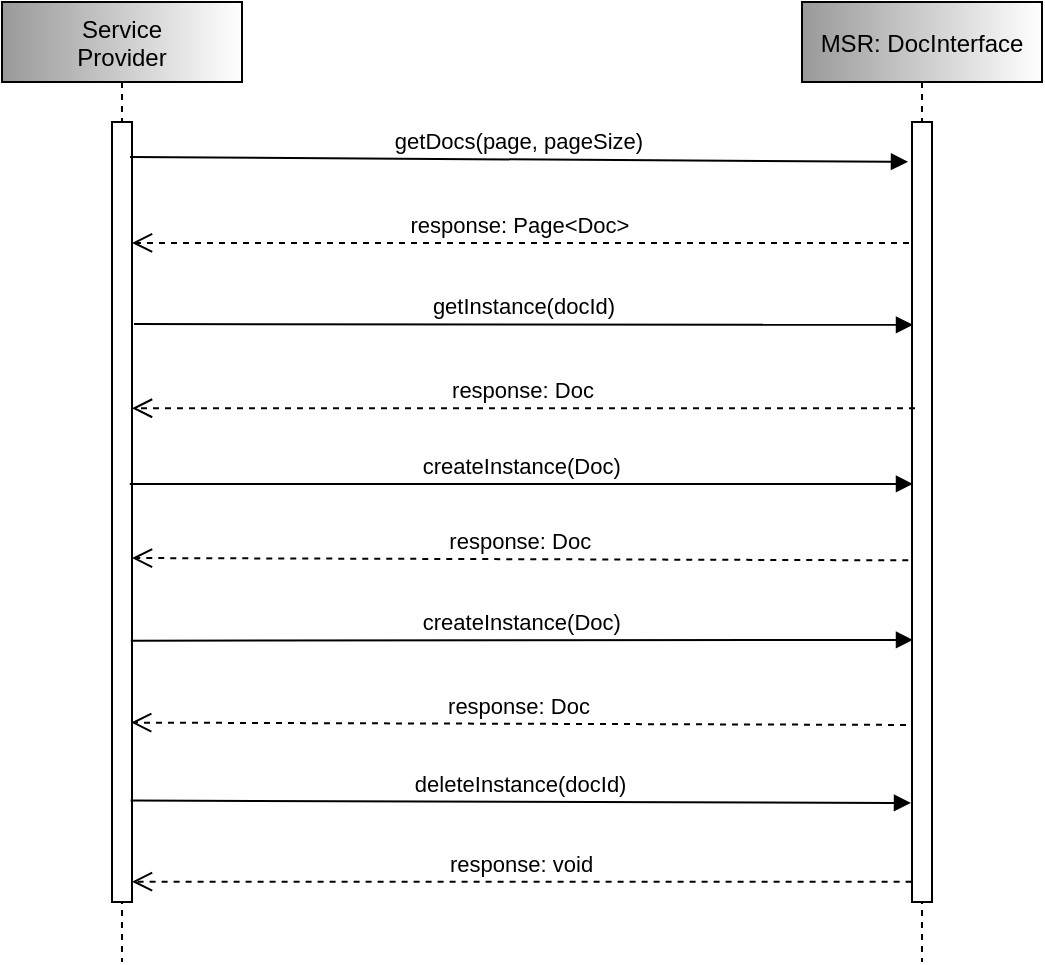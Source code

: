 <mxfile version="19.0.3" type="device"><diagram id="kgpKYQtTHZ0yAKxKKP6v" name="Page-1"><mxGraphModel dx="1422" dy="901" grid="1" gridSize="10" guides="1" tooltips="1" connect="1" arrows="1" fold="1" page="1" pageScale="1" pageWidth="850" pageHeight="1100" math="0" shadow="0"><root><mxCell id="0"/><mxCell id="1" parent="0"/><mxCell id="3nuBFxr9cyL0pnOWT2aG-1" value="Service&#10;Provider" style="shape=umlLifeline;perimeter=lifelinePerimeter;container=1;collapsible=0;recursiveResize=0;rounded=0;shadow=0;strokeWidth=1;fillColor=#999999;gradientColor=#ffffff;gradientDirection=east;" parent="1" vertex="1"><mxGeometry x="160" y="160" width="120" height="480" as="geometry"/></mxCell><mxCell id="3nuBFxr9cyL0pnOWT2aG-2" value="" style="points=[];perimeter=orthogonalPerimeter;rounded=0;shadow=0;strokeWidth=1;" parent="3nuBFxr9cyL0pnOWT2aG-1" vertex="1"><mxGeometry x="55" y="60" width="10" height="390" as="geometry"/></mxCell><mxCell id="3nuBFxr9cyL0pnOWT2aG-5" value="MSR: DocInterface" style="shape=umlLifeline;perimeter=lifelinePerimeter;container=1;collapsible=0;recursiveResize=0;rounded=0;shadow=0;strokeWidth=1;fillColor=#999999;gradientColor=#ffffff;gradientDirection=east;" parent="1" vertex="1"><mxGeometry x="560" y="160" width="120" height="480" as="geometry"/></mxCell><mxCell id="3nuBFxr9cyL0pnOWT2aG-6" value="" style="points=[];perimeter=orthogonalPerimeter;rounded=0;shadow=0;strokeWidth=1;" parent="3nuBFxr9cyL0pnOWT2aG-5" vertex="1"><mxGeometry x="55" y="60" width="10" height="390" as="geometry"/></mxCell><mxCell id="3nuBFxr9cyL0pnOWT2aG-7" value="response: Page&lt;Doc&gt;" style="verticalAlign=bottom;endArrow=open;dashed=1;endSize=8;shadow=0;strokeWidth=1;exitX=-0.15;exitY=0.155;exitDx=0;exitDy=0;exitPerimeter=0;" parent="1" source="3nuBFxr9cyL0pnOWT2aG-6" target="3nuBFxr9cyL0pnOWT2aG-2" edge="1"><mxGeometry relative="1" as="geometry"><mxPoint x="395" y="316" as="targetPoint"/><mxPoint x="610" y="280" as="sourcePoint"/></mxGeometry></mxCell><mxCell id="3nuBFxr9cyL0pnOWT2aG-8" value="getDocs(page, pageSize)" style="verticalAlign=bottom;endArrow=block;entryX=-0.2;entryY=0.051;shadow=0;strokeWidth=1;exitX=0.9;exitY=0.045;exitDx=0;exitDy=0;exitPerimeter=0;entryDx=0;entryDy=0;entryPerimeter=0;" parent="1" source="3nuBFxr9cyL0pnOWT2aG-2" target="3nuBFxr9cyL0pnOWT2aG-6" edge="1"><mxGeometry relative="1" as="geometry"><mxPoint x="395" y="240" as="sourcePoint"/></mxGeometry></mxCell><mxCell id="sSjadjCYnUcikZdQNwA--2" value="response: Doc" style="verticalAlign=bottom;endArrow=open;dashed=1;endSize=8;shadow=0;strokeWidth=1;exitX=0.15;exitY=0.367;exitDx=0;exitDy=0;exitPerimeter=0;" parent="1" source="3nuBFxr9cyL0pnOWT2aG-6" target="3nuBFxr9cyL0pnOWT2aG-2" edge="1"><mxGeometry relative="1" as="geometry"><mxPoint x="230" y="350" as="targetPoint"/><mxPoint x="610" y="360" as="sourcePoint"/></mxGeometry></mxCell><mxCell id="sSjadjCYnUcikZdQNwA--3" value="getInstance(docId)" style="verticalAlign=bottom;endArrow=block;entryX=0.05;entryY=0.26;shadow=0;strokeWidth=1;exitX=1.1;exitY=0.259;exitDx=0;exitDy=0;exitPerimeter=0;entryDx=0;entryDy=0;entryPerimeter=0;" parent="1" source="3nuBFxr9cyL0pnOWT2aG-2" target="3nuBFxr9cyL0pnOWT2aG-6" edge="1"><mxGeometry relative="1" as="geometry"><mxPoint x="300" y="320" as="sourcePoint"/><mxPoint x="580" y="319.5" as="targetPoint"/></mxGeometry></mxCell><mxCell id="sSjadjCYnUcikZdQNwA--4" value="response: Doc" style="verticalAlign=bottom;endArrow=open;dashed=1;endSize=8;shadow=0;strokeWidth=1;exitX=-0.186;exitY=0.562;exitDx=0;exitDy=0;exitPerimeter=0;entryX=1;entryY=0.559;entryDx=0;entryDy=0;entryPerimeter=0;" parent="1" source="3nuBFxr9cyL0pnOWT2aG-6" target="3nuBFxr9cyL0pnOWT2aG-2" edge="1"><mxGeometry relative="1" as="geometry"><mxPoint x="294" y="441" as="targetPoint"/><mxPoint x="584.57" y="440.0" as="sourcePoint"/></mxGeometry></mxCell><mxCell id="sSjadjCYnUcikZdQNwA--5" value="createInstance(Doc)" style="verticalAlign=bottom;endArrow=block;shadow=0;strokeWidth=1;exitX=0.886;exitY=0.464;exitDx=0;exitDy=0;exitPerimeter=0;entryX=0.05;entryY=0.464;entryDx=0;entryDy=0;entryPerimeter=0;" parent="1" source="3nuBFxr9cyL0pnOWT2aG-2" target="3nuBFxr9cyL0pnOWT2aG-6" edge="1"><mxGeometry relative="1" as="geometry"><mxPoint x="230" y="400" as="sourcePoint"/><mxPoint x="610" y="400" as="targetPoint"/></mxGeometry></mxCell><mxCell id="sSjadjCYnUcikZdQNwA--6" value="response: Doc" style="verticalAlign=bottom;endArrow=open;dashed=1;endSize=8;shadow=0;strokeWidth=1;entryX=0.96;entryY=0.77;entryDx=0;entryDy=0;entryPerimeter=0;exitX=-0.3;exitY=0.773;exitDx=0;exitDy=0;exitPerimeter=0;" parent="1" source="3nuBFxr9cyL0pnOWT2aG-6" target="3nuBFxr9cyL0pnOWT2aG-2" edge="1"><mxGeometry relative="1" as="geometry"><mxPoint x="300" y="520" as="targetPoint"/><mxPoint x="610" y="520" as="sourcePoint"/></mxGeometry></mxCell><mxCell id="sSjadjCYnUcikZdQNwA--8" value="response: void" style="verticalAlign=bottom;endArrow=open;dashed=1;endSize=8;shadow=0;strokeWidth=1;exitX=-0.02;exitY=0.974;exitDx=0;exitDy=0;exitPerimeter=0;" parent="1" source="3nuBFxr9cyL0pnOWT2aG-6" target="3nuBFxr9cyL0pnOWT2aG-2" edge="1"><mxGeometry relative="1" as="geometry"><mxPoint x="298" y="599.8" as="targetPoint"/><mxPoint x="566.29" y="599.8" as="sourcePoint"/></mxGeometry></mxCell><mxCell id="sSjadjCYnUcikZdQNwA--9" value="deleteInstance(docId)" style="verticalAlign=bottom;endArrow=block;shadow=0;strokeWidth=1;exitX=0.933;exitY=0.87;exitDx=0;exitDy=0;exitPerimeter=0;entryX=-0.05;entryY=0.873;entryDx=0;entryDy=0;entryPerimeter=0;" parent="1" source="3nuBFxr9cyL0pnOWT2aG-2" target="3nuBFxr9cyL0pnOWT2aG-6" edge="1"><mxGeometry relative="1" as="geometry"><mxPoint x="290" y="560" as="sourcePoint"/><mxPoint x="610" y="559" as="targetPoint"/></mxGeometry></mxCell><mxCell id="sSjadjCYnUcikZdQNwA--10" value="createInstance(Doc)" style="verticalAlign=bottom;endArrow=block;shadow=0;strokeWidth=1;entryX=0.05;entryY=0.664;entryDx=0;entryDy=0;entryPerimeter=0;exitX=0.94;exitY=0.665;exitDx=0;exitDy=0;exitPerimeter=0;" parent="1" source="3nuBFxr9cyL0pnOWT2aG-2" target="3nuBFxr9cyL0pnOWT2aG-6" edge="1"><mxGeometry relative="1" as="geometry"><mxPoint x="310" y="480" as="sourcePoint"/><mxPoint x="560.8" y="480.0" as="targetPoint"/></mxGeometry></mxCell></root></mxGraphModel></diagram></mxfile>